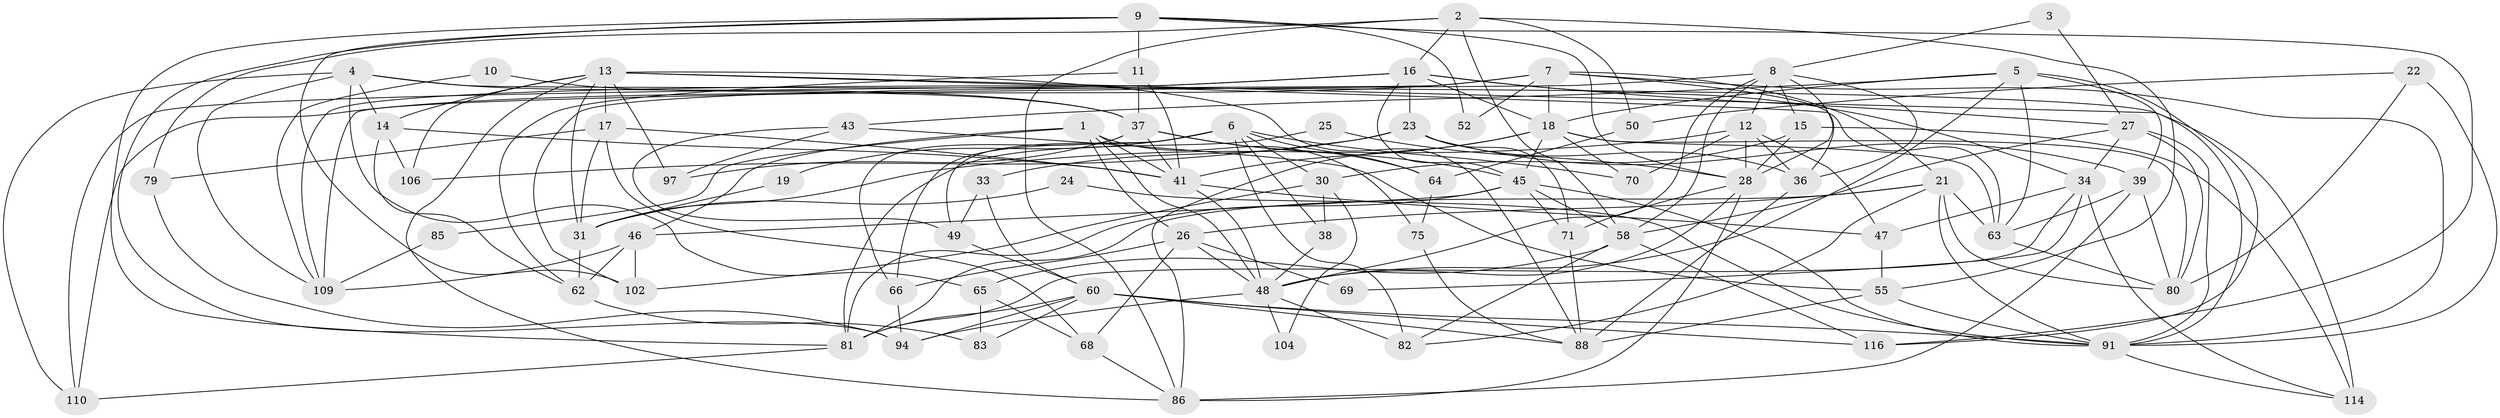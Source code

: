 // original degree distribution, {3: 0.28205128205128205, 5: 0.1794871794871795, 4: 0.28205128205128205, 2: 0.1111111111111111, 6: 0.11965811965811966, 8: 0.008547008547008548, 7: 0.017094017094017096}
// Generated by graph-tools (version 1.1) at 2025/41/03/06/25 10:41:56]
// undirected, 75 vertices, 190 edges
graph export_dot {
graph [start="1"]
  node [color=gray90,style=filled];
  1 [super="+51"];
  2 [super="+20"];
  3 [super="+59"];
  4 [super="+89"];
  5 [super="+29"];
  6 [super="+40"];
  7 [super="+112"];
  8 [super="+78"];
  9 [super="+53"];
  10;
  11 [super="+74"];
  12 [super="+76"];
  13 [super="+57"];
  14 [super="+93"];
  15;
  16 [super="+42"];
  17;
  18 [super="+56"];
  19;
  21 [super="+35"];
  22;
  23 [super="+44"];
  24;
  25;
  26;
  27 [super="+117"];
  28 [super="+113"];
  30 [super="+32"];
  31 [super="+73"];
  33;
  34 [super="+61"];
  36;
  37 [super="+92"];
  38;
  39 [super="+67"];
  41 [super="+95"];
  43 [super="+98"];
  45 [super="+115"];
  46 [super="+105"];
  47;
  48 [super="+54"];
  49 [super="+84"];
  50 [super="+77"];
  52;
  55 [super="+72"];
  58 [super="+103"];
  60 [super="+100"];
  62;
  63 [super="+90"];
  64;
  65 [super="+111"];
  66;
  68 [super="+101"];
  69;
  70;
  71;
  75;
  79;
  80 [super="+107"];
  81 [super="+96"];
  82;
  83;
  85;
  86 [super="+87"];
  88 [super="+99"];
  91 [super="+108"];
  94;
  97;
  102;
  104;
  106;
  109;
  110;
  114;
  116;
  1 -- 48;
  1 -- 75;
  1 -- 85;
  1 -- 41;
  1 -- 26;
  1 -- 46;
  2 -- 79;
  2 -- 16;
  2 -- 55;
  2 -- 58;
  2 -- 50;
  2 -- 86;
  3 -- 27;
  3 -- 8;
  4 -- 37;
  4 -- 110;
  4 -- 14;
  4 -- 65;
  4 -- 114;
  4 -- 109;
  5 -- 63;
  5 -- 48;
  5 -- 18;
  5 -- 116;
  5 -- 39;
  5 -- 43;
  6 -- 70;
  6 -- 82;
  6 -- 38;
  6 -- 64;
  6 -- 49;
  6 -- 66;
  6 -- 19;
  6 -- 30;
  7 -- 36;
  7 -- 91;
  7 -- 102;
  7 -- 18;
  7 -- 52;
  7 -- 21;
  7 -- 110;
  8 -- 28;
  8 -- 109;
  8 -- 48;
  8 -- 36;
  8 -- 15;
  8 -- 58;
  8 -- 12;
  9 -- 94;
  9 -- 52;
  9 -- 11;
  9 -- 81;
  9 -- 116;
  9 -- 102;
  9 -- 28;
  10 -- 109;
  10 -- 37;
  11 -- 62;
  11 -- 37;
  11 -- 41;
  12 -- 31;
  12 -- 47;
  12 -- 36;
  12 -- 70;
  12 -- 28;
  13 -- 88;
  13 -- 106;
  13 -- 91;
  13 -- 31;
  13 -- 17;
  13 -- 97;
  13 -- 86;
  13 -- 63;
  13 -- 14;
  14 -- 62;
  14 -- 41;
  14 -- 106;
  15 -- 114;
  15 -- 28;
  15 -- 30;
  16 -- 109;
  16 -- 45 [weight=2];
  16 -- 34;
  16 -- 110;
  16 -- 18;
  16 -- 23;
  16 -- 27;
  17 -- 68;
  17 -- 41;
  17 -- 79;
  17 -- 31;
  18 -- 63;
  18 -- 70;
  18 -- 86;
  18 -- 41;
  18 -- 80;
  18 -- 45;
  19 -- 31;
  21 -- 26;
  21 -- 82;
  21 -- 91;
  21 -- 63;
  21 -- 80;
  21 -- 81;
  22 -- 91;
  22 -- 80;
  22 -- 50;
  23 -- 33;
  23 -- 106;
  23 -- 36;
  23 -- 71;
  23 -- 39;
  24 -- 91;
  24 -- 31;
  25 -- 28;
  25 -- 81;
  26 -- 66;
  26 -- 68;
  26 -- 69;
  26 -- 48;
  27 -- 91;
  27 -- 58;
  27 -- 80;
  27 -- 34;
  28 -- 48;
  28 -- 71;
  28 -- 86;
  30 -- 102;
  30 -- 38;
  30 -- 104;
  31 -- 62;
  33 -- 49;
  33 -- 60;
  34 -- 69;
  34 -- 81;
  34 -- 114;
  34 -- 47;
  36 -- 88;
  37 -- 66;
  37 -- 64;
  37 -- 41;
  37 -- 97;
  37 -- 45;
  38 -- 48;
  39 -- 80;
  39 -- 63;
  39 -- 86;
  41 -- 47;
  41 -- 48;
  43 -- 97;
  43 -- 49;
  43 -- 55;
  45 -- 71;
  45 -- 46;
  45 -- 58;
  45 -- 91;
  45 -- 81;
  46 -- 62;
  46 -- 102;
  46 -- 109;
  47 -- 55;
  48 -- 82;
  48 -- 94;
  48 -- 104;
  49 -- 60;
  50 -- 64;
  55 -- 88;
  55 -- 91;
  58 -- 65;
  58 -- 82;
  58 -- 116;
  60 -- 94;
  60 -- 83;
  60 -- 116;
  60 -- 91;
  60 -- 88;
  60 -- 81;
  62 -- 83;
  63 -- 80;
  64 -- 75;
  65 -- 68;
  65 -- 83;
  66 -- 94;
  68 -- 86;
  71 -- 88;
  75 -- 88;
  79 -- 94;
  81 -- 110;
  85 -- 109;
  91 -- 114;
}
